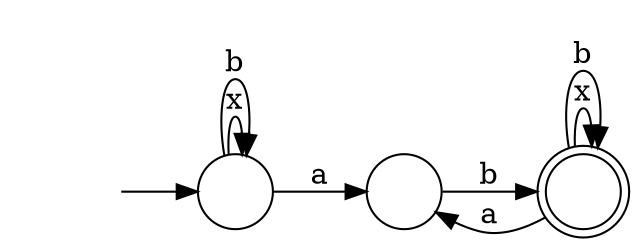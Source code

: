 digraph Automaton {
  rankdir = LR;
  0 [shape=circle,label=""];
  0 -> 1 [label="b"]
  1 [shape=doublecircle,label=""];
  1 -> 0 [label="a"]
  1 -> 1 [label="x"]
  1 -> 1 [label="b"]
  2 [shape=circle,label=""];
  initial [shape=plaintext,label=""];
  initial -> 2
  2 -> 0 [label="a"]
  2 -> 2 [label="x"]
  2 -> 2 [label="b"]
}
